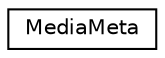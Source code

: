digraph "类继承关系图"
{
  edge [fontname="Helvetica",fontsize="10",labelfontname="Helvetica",labelfontsize="10"];
  node [fontname="Helvetica",fontsize="10",shape=record];
  rankdir="LR";
  Node0 [label="MediaMeta",height=0.2,width=0.4,color="black", fillcolor="white", style="filled",URL="$struct_media_meta.html",tooltip="MediaMeta 音频文件信息结构体 "];
}

